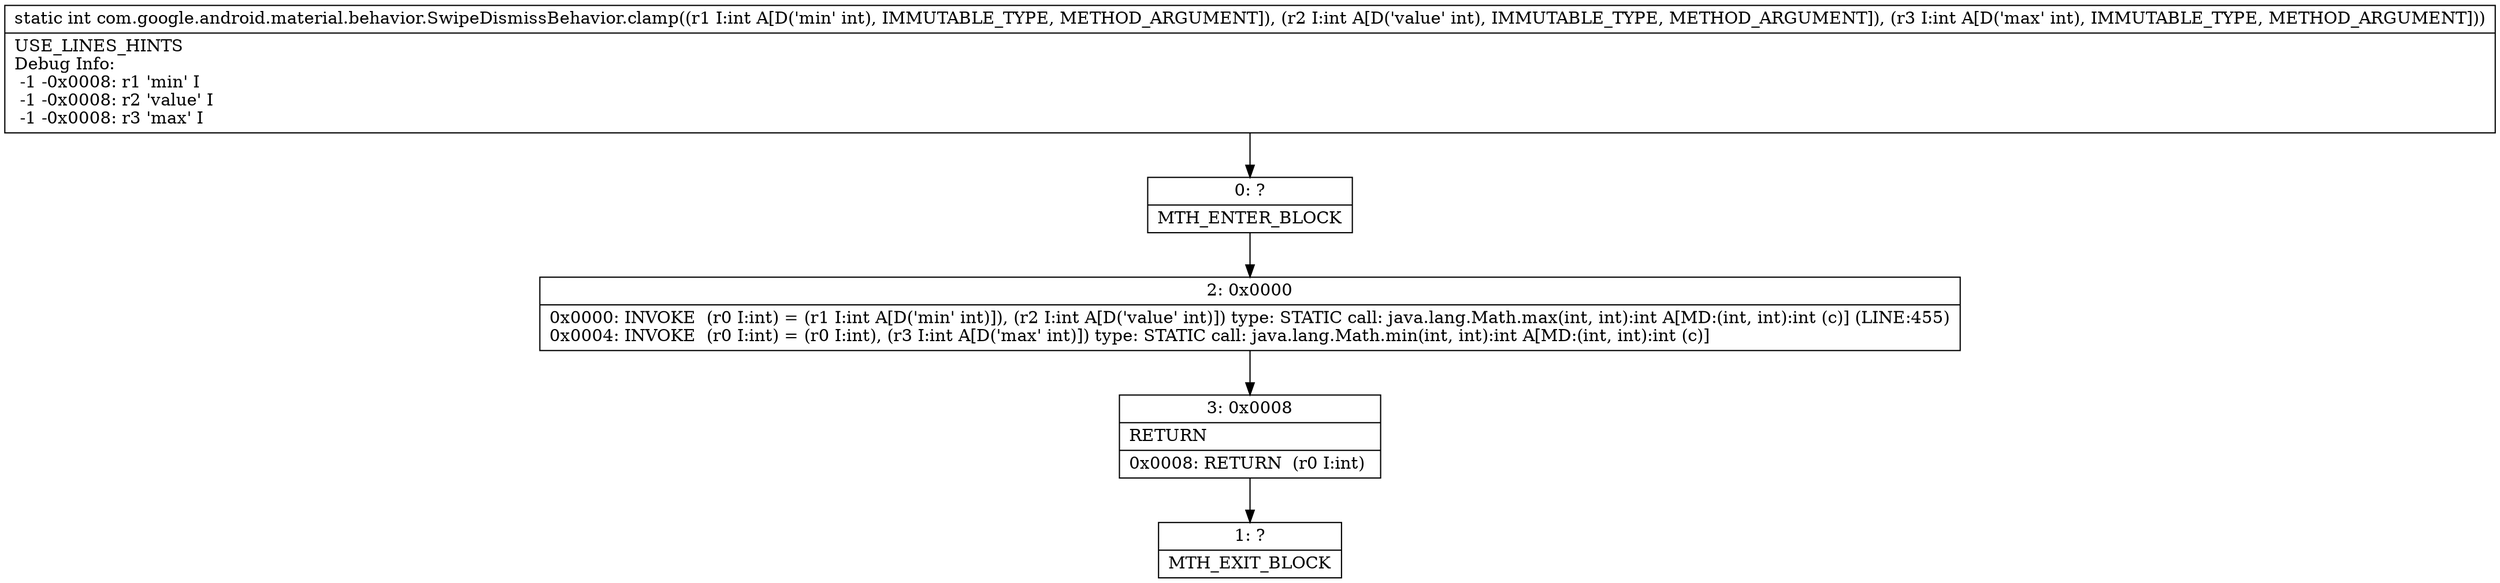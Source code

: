 digraph "CFG forcom.google.android.material.behavior.SwipeDismissBehavior.clamp(III)I" {
Node_0 [shape=record,label="{0\:\ ?|MTH_ENTER_BLOCK\l}"];
Node_2 [shape=record,label="{2\:\ 0x0000|0x0000: INVOKE  (r0 I:int) = (r1 I:int A[D('min' int)]), (r2 I:int A[D('value' int)]) type: STATIC call: java.lang.Math.max(int, int):int A[MD:(int, int):int (c)] (LINE:455)\l0x0004: INVOKE  (r0 I:int) = (r0 I:int), (r3 I:int A[D('max' int)]) type: STATIC call: java.lang.Math.min(int, int):int A[MD:(int, int):int (c)]\l}"];
Node_3 [shape=record,label="{3\:\ 0x0008|RETURN\l|0x0008: RETURN  (r0 I:int) \l}"];
Node_1 [shape=record,label="{1\:\ ?|MTH_EXIT_BLOCK\l}"];
MethodNode[shape=record,label="{static int com.google.android.material.behavior.SwipeDismissBehavior.clamp((r1 I:int A[D('min' int), IMMUTABLE_TYPE, METHOD_ARGUMENT]), (r2 I:int A[D('value' int), IMMUTABLE_TYPE, METHOD_ARGUMENT]), (r3 I:int A[D('max' int), IMMUTABLE_TYPE, METHOD_ARGUMENT]))  | USE_LINES_HINTS\lDebug Info:\l  \-1 \-0x0008: r1 'min' I\l  \-1 \-0x0008: r2 'value' I\l  \-1 \-0x0008: r3 'max' I\l}"];
MethodNode -> Node_0;Node_0 -> Node_2;
Node_2 -> Node_3;
Node_3 -> Node_1;
}

